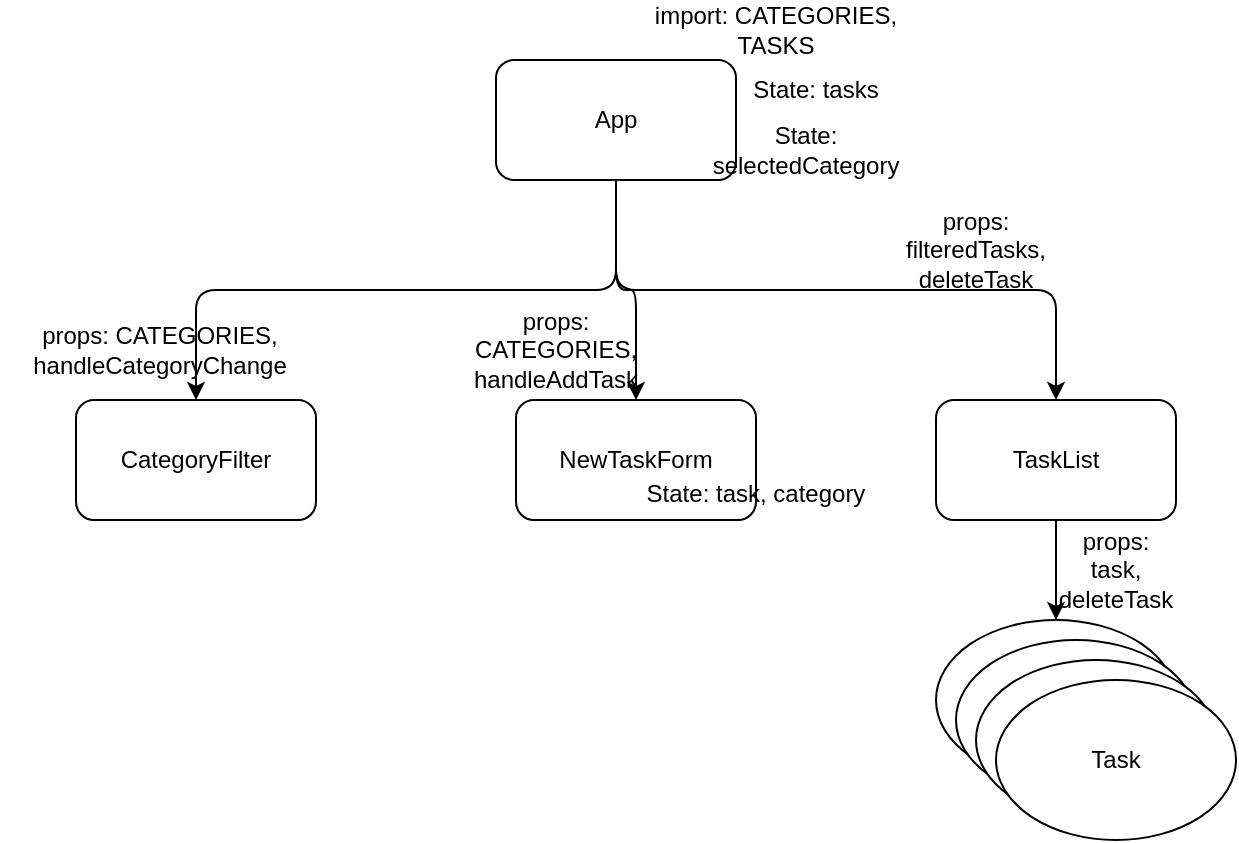 <mxfile>
    <diagram id="Tfw7ypP416UJRudhDmYJ" name="Page-1">
        <mxGraphModel dx="662" dy="561" grid="1" gridSize="10" guides="1" tooltips="1" connect="1" arrows="1" fold="1" page="1" pageScale="1" pageWidth="850" pageHeight="1100" math="0" shadow="0">
            <root>
                <mxCell id="0"/>
                <mxCell id="1" parent="0"/>
                <mxCell id="10" style="edgeStyle=orthogonalEdgeStyle;html=1;exitX=0.5;exitY=1;exitDx=0;exitDy=0;entryX=0.5;entryY=0;entryDx=0;entryDy=0;" edge="1" parent="1" source="2" target="3">
                    <mxGeometry relative="1" as="geometry"/>
                </mxCell>
                <mxCell id="11" style="edgeStyle=orthogonalEdgeStyle;html=1;exitX=0.5;exitY=1;exitDx=0;exitDy=0;" edge="1" parent="1" source="2" target="4">
                    <mxGeometry relative="1" as="geometry"/>
                </mxCell>
                <mxCell id="12" style="edgeStyle=orthogonalEdgeStyle;html=1;exitX=0.5;exitY=1;exitDx=0;exitDy=0;" edge="1" parent="1" source="2" target="5">
                    <mxGeometry relative="1" as="geometry"/>
                </mxCell>
                <mxCell id="2" value="App" style="rounded=1;whiteSpace=wrap;html=1;" vertex="1" parent="1">
                    <mxGeometry x="300" y="100" width="120" height="60" as="geometry"/>
                </mxCell>
                <mxCell id="3" value="CategoryFilter" style="rounded=1;whiteSpace=wrap;html=1;" vertex="1" parent="1">
                    <mxGeometry x="90" y="270" width="120" height="60" as="geometry"/>
                </mxCell>
                <mxCell id="4" value="NewTaskForm" style="rounded=1;whiteSpace=wrap;html=1;" vertex="1" parent="1">
                    <mxGeometry x="310" y="270" width="120" height="60" as="geometry"/>
                </mxCell>
                <mxCell id="13" style="edgeStyle=orthogonalEdgeStyle;html=1;exitX=0.5;exitY=1;exitDx=0;exitDy=0;entryX=0.5;entryY=0;entryDx=0;entryDy=0;" edge="1" parent="1" source="5" target="6">
                    <mxGeometry relative="1" as="geometry"/>
                </mxCell>
                <mxCell id="5" value="TaskList" style="rounded=1;whiteSpace=wrap;html=1;" vertex="1" parent="1">
                    <mxGeometry x="520" y="270" width="120" height="60" as="geometry"/>
                </mxCell>
                <mxCell id="6" value="Task" style="ellipse;whiteSpace=wrap;html=1;" vertex="1" parent="1">
                    <mxGeometry x="520" y="380" width="120" height="80" as="geometry"/>
                </mxCell>
                <mxCell id="7" value="Task" style="ellipse;whiteSpace=wrap;html=1;" vertex="1" parent="1">
                    <mxGeometry x="530" y="390" width="120" height="80" as="geometry"/>
                </mxCell>
                <mxCell id="8" value="Task" style="ellipse;whiteSpace=wrap;html=1;" vertex="1" parent="1">
                    <mxGeometry x="540" y="400" width="120" height="80" as="geometry"/>
                </mxCell>
                <mxCell id="9" value="Task" style="ellipse;whiteSpace=wrap;html=1;" vertex="1" parent="1">
                    <mxGeometry x="550" y="410" width="120" height="80" as="geometry"/>
                </mxCell>
                <mxCell id="14" value="import: CATEGORIES, TASKS" style="text;html=1;strokeColor=none;fillColor=none;align=center;verticalAlign=middle;whiteSpace=wrap;rounded=0;" vertex="1" parent="1">
                    <mxGeometry x="370" y="70" width="140" height="30" as="geometry"/>
                </mxCell>
                <mxCell id="15" value="State: tasks" style="text;html=1;strokeColor=none;fillColor=none;align=center;verticalAlign=middle;whiteSpace=wrap;rounded=0;" vertex="1" parent="1">
                    <mxGeometry x="360" y="100" width="200" height="30" as="geometry"/>
                </mxCell>
                <mxCell id="16" value="props: filteredTasks, deleteTask" style="text;html=1;strokeColor=none;fillColor=none;align=center;verticalAlign=middle;whiteSpace=wrap;rounded=0;" vertex="1" parent="1">
                    <mxGeometry x="510" y="180" width="60" height="30" as="geometry"/>
                </mxCell>
                <mxCell id="17" value="State: selectedCategory" style="text;html=1;strokeColor=none;fillColor=none;align=center;verticalAlign=middle;whiteSpace=wrap;rounded=0;" vertex="1" parent="1">
                    <mxGeometry x="425" y="130" width="60" height="30" as="geometry"/>
                </mxCell>
                <mxCell id="18" value="props: task, deleteTask" style="text;html=1;strokeColor=none;fillColor=none;align=center;verticalAlign=middle;whiteSpace=wrap;rounded=0;" vertex="1" parent="1">
                    <mxGeometry x="580" y="340" width="60" height="30" as="geometry"/>
                </mxCell>
                <mxCell id="19" value="props: CATEGORIES,&lt;br&gt;handleCategoryChange" style="text;html=1;strokeColor=none;fillColor=none;align=center;verticalAlign=middle;whiteSpace=wrap;rounded=0;" vertex="1" parent="1">
                    <mxGeometry x="52" y="230" width="160" height="30" as="geometry"/>
                </mxCell>
                <mxCell id="20" value="props: CATEGORIES,&lt;br&gt;handleAddTask" style="text;html=1;strokeColor=none;fillColor=none;align=center;verticalAlign=middle;whiteSpace=wrap;rounded=0;" vertex="1" parent="1">
                    <mxGeometry x="300" y="230" width="60" height="30" as="geometry"/>
                </mxCell>
                <mxCell id="23" value="State: task, category" style="text;html=1;strokeColor=none;fillColor=none;align=center;verticalAlign=middle;whiteSpace=wrap;rounded=0;" vertex="1" parent="1">
                    <mxGeometry x="370" y="302" width="120" height="30" as="geometry"/>
                </mxCell>
            </root>
        </mxGraphModel>
    </diagram>
</mxfile>